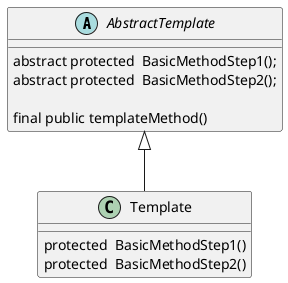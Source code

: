 @startuml

abstract class AbstractTemplate
{
    abstract protected  BasicMethodStep1();
    abstract protected  BasicMethodStep2();

    final public templateMethod()
}

class Template extends AbstractTemplate
{
    protected  BasicMethodStep1()
    protected  BasicMethodStep2()

}

@enduml